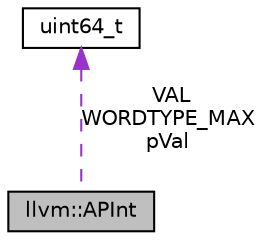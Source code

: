 digraph "llvm::APInt"
{
 // LATEX_PDF_SIZE
  bgcolor="transparent";
  edge [fontname="Helvetica",fontsize="10",labelfontname="Helvetica",labelfontsize="10"];
  node [fontname="Helvetica",fontsize="10",shape="box"];
  Node1 [label="llvm::APInt",height=0.2,width=0.4,color="black", fillcolor="grey75", style="filled", fontcolor="black",tooltip="Class for arbitrary precision integers."];
  Node2 -> Node1 [dir="back",color="darkorchid3",fontsize="10",style="dashed",label=" VAL\nWORDTYPE_MAX\npVal" ,fontname="Helvetica"];
  Node2 [label="uint64_t",height=0.2,width=0.4,color="black",tooltip=" "];
}
